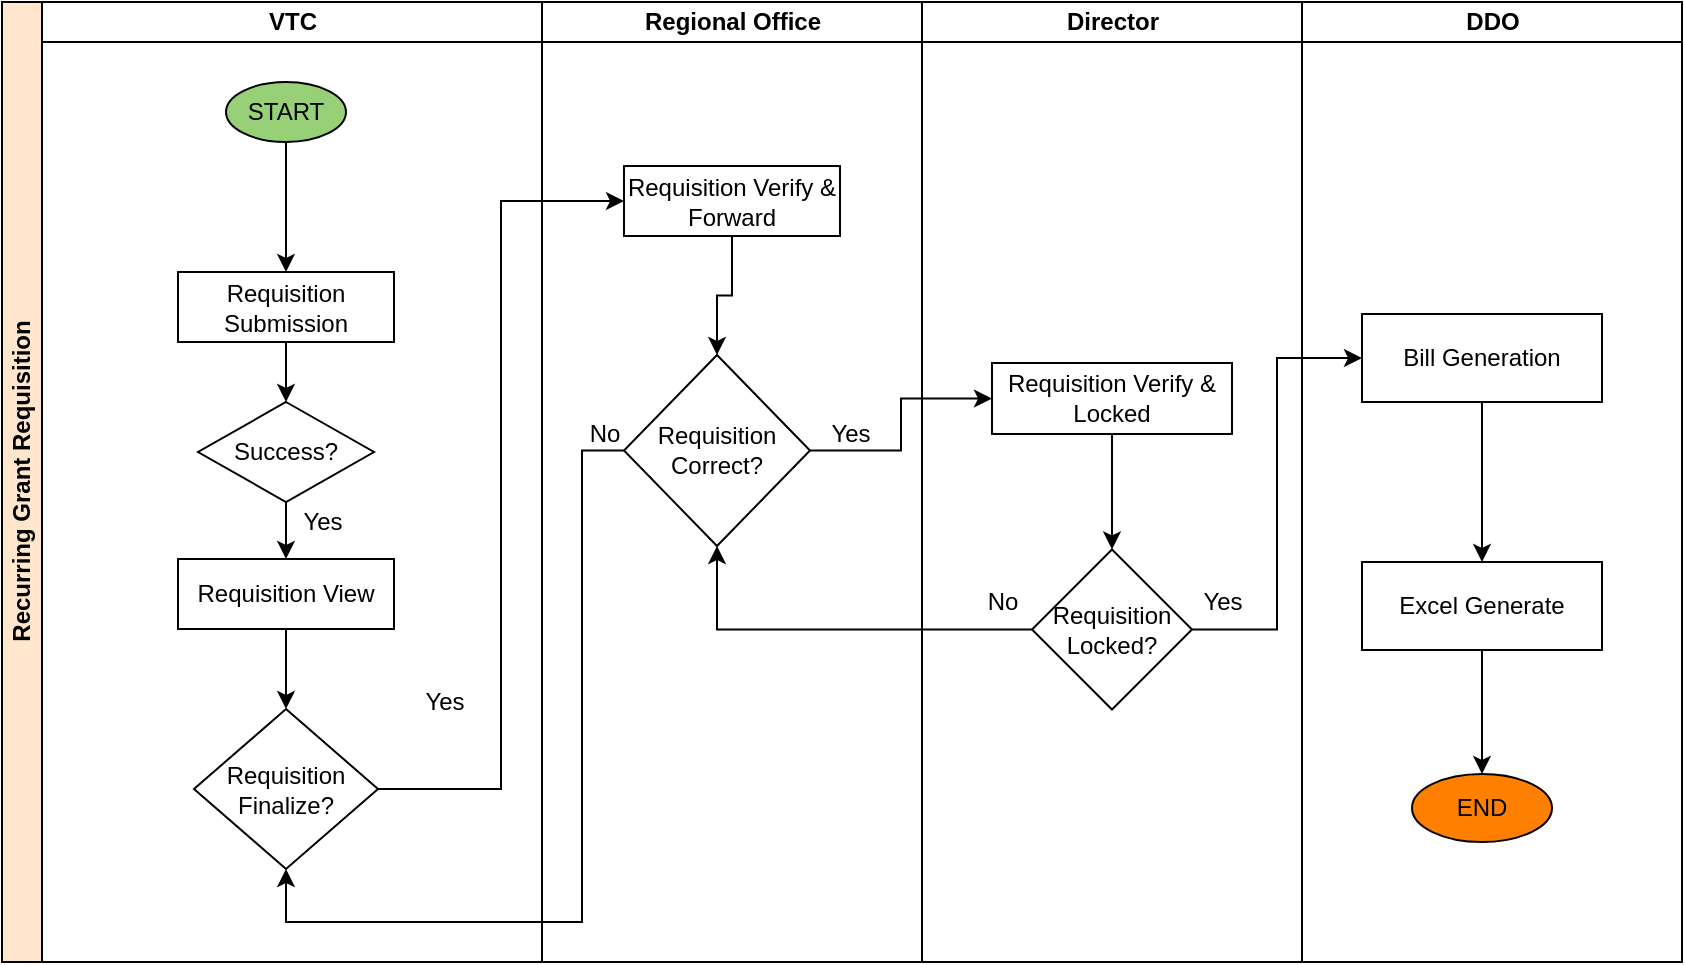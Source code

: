 <mxfile version="13.7.3" type="github" pages="2">
  <diagram id="js6bx69Id_uk5VicvaPF" name="Requisition">
    <mxGraphModel dx="1342" dy="592" grid="1" gridSize="10" guides="1" tooltips="1" connect="1" arrows="1" fold="1" page="1" pageScale="1" pageWidth="850" pageHeight="1100" math="0" shadow="0">
      <root>
        <mxCell id="IjH98B7aB0bxbj7dPqKe-0" />
        <mxCell id="IjH98B7aB0bxbj7dPqKe-1" parent="IjH98B7aB0bxbj7dPqKe-0" />
        <mxCell id="zMXuG1GOMMvXTt2UXROb-0" value="Recurring Grant Requisition " style="swimlane;html=1;childLayout=stackLayout;resizeParent=1;resizeParentMax=0;startSize=20;horizontal=0;horizontalStack=1;fillColor=#FFE6CC;" vertex="1" parent="IjH98B7aB0bxbj7dPqKe-1">
          <mxGeometry y="120" width="840" height="480" as="geometry" />
        </mxCell>
        <mxCell id="zMXuG1GOMMvXTt2UXROb-4" value="VTC" style="swimlane;html=1;startSize=20;" vertex="1" parent="zMXuG1GOMMvXTt2UXROb-0">
          <mxGeometry x="20" width="250" height="480" as="geometry" />
        </mxCell>
        <mxCell id="Uh0ZajK4Q4_LTKKe5ZsI-8" value="START" style="ellipse;whiteSpace=wrap;html=1;fillColor=#97D077;" vertex="1" parent="zMXuG1GOMMvXTt2UXROb-4">
          <mxGeometry x="92" y="40" width="60" height="30" as="geometry" />
        </mxCell>
        <mxCell id="Uh0ZajK4Q4_LTKKe5ZsI-11" value="Requisition View" style="whiteSpace=wrap;html=1;fillColor=none;" vertex="1" parent="zMXuG1GOMMvXTt2UXROb-4">
          <mxGeometry x="68" y="278.5" width="108" height="35" as="geometry" />
        </mxCell>
        <mxCell id="JYvUM7f7qG_lhj7fiVy0-2" style="edgeStyle=orthogonalEdgeStyle;rounded=0;orthogonalLoop=1;jettySize=auto;html=1;entryX=0.5;entryY=0;entryDx=0;entryDy=0;" edge="1" parent="zMXuG1GOMMvXTt2UXROb-4" source="JYvUM7f7qG_lhj7fiVy0-0" target="Uh0ZajK4Q4_LTKKe5ZsI-11">
          <mxGeometry relative="1" as="geometry" />
        </mxCell>
        <mxCell id="JYvUM7f7qG_lhj7fiVy0-0" value="Success?" style="rhombus;whiteSpace=wrap;html=1;fillColor=none;" vertex="1" parent="zMXuG1GOMMvXTt2UXROb-4">
          <mxGeometry x="78" y="200" width="88" height="50" as="geometry" />
        </mxCell>
        <mxCell id="JYvUM7f7qG_lhj7fiVy0-3" value="Yes" style="text;html=1;align=center;verticalAlign=middle;resizable=0;points=[];autosize=1;" vertex="1" parent="zMXuG1GOMMvXTt2UXROb-4">
          <mxGeometry x="120" y="250" width="40" height="20" as="geometry" />
        </mxCell>
        <mxCell id="zMXuG1GOMMvXTt2UXROb-1" value="Regional Office" style="swimlane;html=1;startSize=20;" vertex="1" parent="zMXuG1GOMMvXTt2UXROb-0">
          <mxGeometry x="270" width="190" height="480" as="geometry" />
        </mxCell>
        <mxCell id="Uh0ZajK4Q4_LTKKe5ZsI-19" value="&lt;div&gt;Requisition Verify &amp;amp; Forward&lt;/div&gt;" style="whiteSpace=wrap;html=1;fillColor=none;" vertex="1" parent="zMXuG1GOMMvXTt2UXROb-1">
          <mxGeometry x="41" y="82" width="108" height="35" as="geometry" />
        </mxCell>
        <mxCell id="Uh0ZajK4Q4_LTKKe5ZsI-30" value="Yes" style="text;html=1;align=center;verticalAlign=middle;resizable=0;points=[];autosize=1;" vertex="1" parent="zMXuG1GOMMvXTt2UXROb-1">
          <mxGeometry x="134" y="206" width="40" height="20" as="geometry" />
        </mxCell>
        <mxCell id="zMXuG1GOMMvXTt2UXROb-2" value="Director" style="swimlane;html=1;startSize=20;" vertex="1" parent="zMXuG1GOMMvXTt2UXROb-0">
          <mxGeometry x="460" width="190" height="480" as="geometry" />
        </mxCell>
        <mxCell id="Uh0ZajK4Q4_LTKKe5ZsI-24" value="Requisition Verify &amp;amp; Locked" style="whiteSpace=wrap;html=1;fillColor=none;" vertex="1" parent="zMXuG1GOMMvXTt2UXROb-2">
          <mxGeometry x="35" y="180.5" width="120" height="35.5" as="geometry" />
        </mxCell>
        <mxCell id="zMXuG1GOMMvXTt2UXROb-3" value="DDO" style="swimlane;html=1;startSize=20;" vertex="1" parent="zMXuG1GOMMvXTt2UXROb-0">
          <mxGeometry x="650" width="190" height="480" as="geometry" />
        </mxCell>
        <mxCell id="Uh0ZajK4Q4_LTKKe5ZsI-31" value="Bill Generation" style="whiteSpace=wrap;html=1;fillColor=none;" vertex="1" parent="zMXuG1GOMMvXTt2UXROb-3">
          <mxGeometry x="30" y="156" width="120" height="44" as="geometry" />
        </mxCell>
        <mxCell id="JYvUM7f7qG_lhj7fiVy0-1" style="edgeStyle=orthogonalEdgeStyle;rounded=0;orthogonalLoop=1;jettySize=auto;html=1;entryX=0.5;entryY=0;entryDx=0;entryDy=0;" edge="1" parent="IjH98B7aB0bxbj7dPqKe-1" source="Uh0ZajK4Q4_LTKKe5ZsI-9" target="JYvUM7f7qG_lhj7fiVy0-0">
          <mxGeometry relative="1" as="geometry" />
        </mxCell>
        <mxCell id="Uh0ZajK4Q4_LTKKe5ZsI-9" value="Requisition Submission" style="whiteSpace=wrap;html=1;fillColor=none;" vertex="1" parent="IjH98B7aB0bxbj7dPqKe-1">
          <mxGeometry x="88" y="255" width="108" height="35" as="geometry" />
        </mxCell>
        <mxCell id="Uh0ZajK4Q4_LTKKe5ZsI-10" value="" style="edgeStyle=orthogonalEdgeStyle;rounded=0;orthogonalLoop=1;jettySize=auto;html=1;" edge="1" parent="IjH98B7aB0bxbj7dPqKe-1" source="Uh0ZajK4Q4_LTKKe5ZsI-8" target="Uh0ZajK4Q4_LTKKe5ZsI-9">
          <mxGeometry relative="1" as="geometry" />
        </mxCell>
        <mxCell id="Uh0ZajK4Q4_LTKKe5ZsI-16" value="" style="edgeStyle=orthogonalEdgeStyle;rounded=0;orthogonalLoop=1;jettySize=auto;html=1;" edge="1" parent="IjH98B7aB0bxbj7dPqKe-1" source="Uh0ZajK4Q4_LTKKe5ZsI-11" target="Uh0ZajK4Q4_LTKKe5ZsI-15">
          <mxGeometry relative="1" as="geometry" />
        </mxCell>
        <mxCell id="Uh0ZajK4Q4_LTKKe5ZsI-20" style="edgeStyle=orthogonalEdgeStyle;rounded=0;orthogonalLoop=1;jettySize=auto;html=1;entryX=0;entryY=0.5;entryDx=0;entryDy=0;" edge="1" parent="IjH98B7aB0bxbj7dPqKe-1" source="Uh0ZajK4Q4_LTKKe5ZsI-15" target="Uh0ZajK4Q4_LTKKe5ZsI-19">
          <mxGeometry relative="1" as="geometry" />
        </mxCell>
        <mxCell id="Uh0ZajK4Q4_LTKKe5ZsI-15" value="Requisition Finalize?" style="rhombus;whiteSpace=wrap;html=1;fillColor=none;" vertex="1" parent="IjH98B7aB0bxbj7dPqKe-1">
          <mxGeometry x="96" y="473.5" width="92" height="80" as="geometry" />
        </mxCell>
        <mxCell id="Uh0ZajK4Q4_LTKKe5ZsI-21" value="Yes" style="text;html=1;align=center;verticalAlign=middle;resizable=0;points=[];autosize=1;" vertex="1" parent="IjH98B7aB0bxbj7dPqKe-1">
          <mxGeometry x="201" y="460" width="40" height="20" as="geometry" />
        </mxCell>
        <mxCell id="Uh0ZajK4Q4_LTKKe5ZsI-25" value="" style="edgeStyle=orthogonalEdgeStyle;rounded=0;orthogonalLoop=1;jettySize=auto;html=1;" edge="1" parent="IjH98B7aB0bxbj7dPqKe-1" source="Uh0ZajK4Q4_LTKKe5ZsI-22" target="Uh0ZajK4Q4_LTKKe5ZsI-24">
          <mxGeometry relative="1" as="geometry" />
        </mxCell>
        <mxCell id="Uh0ZajK4Q4_LTKKe5ZsI-28" style="edgeStyle=orthogonalEdgeStyle;rounded=0;orthogonalLoop=1;jettySize=auto;html=1;entryX=0.5;entryY=1;entryDx=0;entryDy=0;" edge="1" parent="IjH98B7aB0bxbj7dPqKe-1" source="Uh0ZajK4Q4_LTKKe5ZsI-22" target="Uh0ZajK4Q4_LTKKe5ZsI-15">
          <mxGeometry relative="1" as="geometry">
            <Array as="points">
              <mxPoint x="290" y="344" />
              <mxPoint x="290" y="580" />
              <mxPoint x="142" y="580" />
            </Array>
          </mxGeometry>
        </mxCell>
        <mxCell id="Uh0ZajK4Q4_LTKKe5ZsI-22" value="Requisition Correct?" style="rhombus;whiteSpace=wrap;html=1;fillColor=none;" vertex="1" parent="IjH98B7aB0bxbj7dPqKe-1">
          <mxGeometry x="311" y="296.5" width="93" height="95.5" as="geometry" />
        </mxCell>
        <mxCell id="Uh0ZajK4Q4_LTKKe5ZsI-23" value="" style="edgeStyle=orthogonalEdgeStyle;rounded=0;orthogonalLoop=1;jettySize=auto;html=1;" edge="1" parent="IjH98B7aB0bxbj7dPqKe-1" source="Uh0ZajK4Q4_LTKKe5ZsI-19" target="Uh0ZajK4Q4_LTKKe5ZsI-22">
          <mxGeometry relative="1" as="geometry" />
        </mxCell>
        <mxCell id="Uh0ZajK4Q4_LTKKe5ZsI-32" value="" style="edgeStyle=orthogonalEdgeStyle;rounded=0;orthogonalLoop=1;jettySize=auto;html=1;entryX=0;entryY=0.5;entryDx=0;entryDy=0;" edge="1" parent="IjH98B7aB0bxbj7dPqKe-1" source="Uh0ZajK4Q4_LTKKe5ZsI-26" target="Uh0ZajK4Q4_LTKKe5ZsI-31">
          <mxGeometry relative="1" as="geometry" />
        </mxCell>
        <mxCell id="Uh0ZajK4Q4_LTKKe5ZsI-35" style="edgeStyle=orthogonalEdgeStyle;rounded=0;orthogonalLoop=1;jettySize=auto;html=1;entryX=0.5;entryY=1;entryDx=0;entryDy=0;" edge="1" parent="IjH98B7aB0bxbj7dPqKe-1" source="Uh0ZajK4Q4_LTKKe5ZsI-26" target="Uh0ZajK4Q4_LTKKe5ZsI-22">
          <mxGeometry relative="1" as="geometry" />
        </mxCell>
        <mxCell id="Uh0ZajK4Q4_LTKKe5ZsI-26" value="Requisition Locked?" style="rhombus;whiteSpace=wrap;html=1;fillColor=none;" vertex="1" parent="IjH98B7aB0bxbj7dPqKe-1">
          <mxGeometry x="515" y="393.75" width="80" height="80" as="geometry" />
        </mxCell>
        <mxCell id="Uh0ZajK4Q4_LTKKe5ZsI-27" value="" style="edgeStyle=orthogonalEdgeStyle;rounded=0;orthogonalLoop=1;jettySize=auto;html=1;" edge="1" parent="IjH98B7aB0bxbj7dPqKe-1" source="Uh0ZajK4Q4_LTKKe5ZsI-24" target="Uh0ZajK4Q4_LTKKe5ZsI-26">
          <mxGeometry relative="1" as="geometry" />
        </mxCell>
        <mxCell id="Uh0ZajK4Q4_LTKKe5ZsI-29" value="No" style="text;html=1;align=center;verticalAlign=middle;resizable=0;points=[];autosize=1;" vertex="1" parent="IjH98B7aB0bxbj7dPqKe-1">
          <mxGeometry x="286" y="326" width="30" height="20" as="geometry" />
        </mxCell>
        <mxCell id="Uh0ZajK4Q4_LTKKe5ZsI-39" value="" style="edgeStyle=orthogonalEdgeStyle;rounded=0;orthogonalLoop=1;jettySize=auto;html=1;" edge="1" parent="IjH98B7aB0bxbj7dPqKe-1" source="Uh0ZajK4Q4_LTKKe5ZsI-33" target="Uh0ZajK4Q4_LTKKe5ZsI-38">
          <mxGeometry relative="1" as="geometry" />
        </mxCell>
        <mxCell id="Uh0ZajK4Q4_LTKKe5ZsI-33" value="Excel Generate" style="whiteSpace=wrap;html=1;fillColor=none;" vertex="1" parent="IjH98B7aB0bxbj7dPqKe-1">
          <mxGeometry x="680" y="400" width="120" height="44" as="geometry" />
        </mxCell>
        <mxCell id="Uh0ZajK4Q4_LTKKe5ZsI-34" value="" style="edgeStyle=orthogonalEdgeStyle;rounded=0;orthogonalLoop=1;jettySize=auto;html=1;" edge="1" parent="IjH98B7aB0bxbj7dPqKe-1" source="Uh0ZajK4Q4_LTKKe5ZsI-31" target="Uh0ZajK4Q4_LTKKe5ZsI-33">
          <mxGeometry relative="1" as="geometry" />
        </mxCell>
        <mxCell id="Uh0ZajK4Q4_LTKKe5ZsI-36" value="Yes" style="text;html=1;align=center;verticalAlign=middle;resizable=0;points=[];autosize=1;" vertex="1" parent="IjH98B7aB0bxbj7dPqKe-1">
          <mxGeometry x="590" y="410" width="40" height="20" as="geometry" />
        </mxCell>
        <mxCell id="Uh0ZajK4Q4_LTKKe5ZsI-37" value="No" style="text;html=1;align=center;verticalAlign=middle;resizable=0;points=[];autosize=1;" vertex="1" parent="IjH98B7aB0bxbj7dPqKe-1">
          <mxGeometry x="485" y="410" width="30" height="20" as="geometry" />
        </mxCell>
        <mxCell id="Uh0ZajK4Q4_LTKKe5ZsI-38" value="END" style="ellipse;whiteSpace=wrap;html=1;fillColor=#FF8000;" vertex="1" parent="IjH98B7aB0bxbj7dPqKe-1">
          <mxGeometry x="705" y="506" width="70" height="34" as="geometry" />
        </mxCell>
      </root>
    </mxGraphModel>
  </diagram>
  <diagram id="wvkZ9uLPJzTfIHENbGLk" name="UC">
    <mxGraphModel dx="1342" dy="592" grid="1" gridSize="10" guides="1" tooltips="1" connect="1" arrows="1" fold="1" page="1" pageScale="1" pageWidth="850" pageHeight="1100" math="0" shadow="0">
      <root>
        <mxCell id="OVT3f2J0J-6qPTqmaanq-0" />
        <mxCell id="OVT3f2J0J-6qPTqmaanq-1" parent="OVT3f2J0J-6qPTqmaanq-0" />
        <mxCell id="L31Bx6aMufGEzt5D3clF-0" value="&lt;div&gt;Utilization Certificate Generate&lt;/div&gt;" style="swimlane;html=1;childLayout=stackLayout;resizeParent=1;resizeParentMax=0;startSize=20;horizontal=0;horizontalStack=1;fillColor=#FFE6CC;" vertex="1" parent="OVT3f2J0J-6qPTqmaanq-1">
          <mxGeometry x="5" y="43" width="830" height="480" as="geometry" />
        </mxCell>
        <mxCell id="L31Bx6aMufGEzt5D3clF-1" value="VTC" style="swimlane;html=1;startSize=20;" vertex="1" parent="L31Bx6aMufGEzt5D3clF-0">
          <mxGeometry x="20" width="280" height="480" as="geometry" />
        </mxCell>
        <mxCell id="HQ-0cMt8pXaIg0p2FoGJ-38" value="UC Submission" style="whiteSpace=wrap;html=1;" vertex="1" parent="L31Bx6aMufGEzt5D3clF-1">
          <mxGeometry x="19" y="192" width="110" height="35" as="geometry" />
        </mxCell>
        <mxCell id="HQ-0cMt8pXaIg0p2FoGJ-10" value="Sanction Details View " style="whiteSpace=wrap;html=1;" vertex="1" parent="L31Bx6aMufGEzt5D3clF-1">
          <mxGeometry x="155" y="106" width="110" height="34" as="geometry" />
        </mxCell>
        <mxCell id="HQ-0cMt8pXaIg0p2FoGJ-42" style="edgeStyle=orthogonalEdgeStyle;rounded=0;orthogonalLoop=1;jettySize=auto;html=1;exitX=0.5;exitY=1;exitDx=0;exitDy=0;" edge="1" parent="L31Bx6aMufGEzt5D3clF-1" source="HQ-0cMt8pXaIg0p2FoGJ-10" target="HQ-0cMt8pXaIg0p2FoGJ-38">
          <mxGeometry relative="1" as="geometry">
            <mxPoint x="205" y="147" as="sourcePoint" />
            <Array as="points">
              <mxPoint x="210" y="157" />
              <mxPoint x="74" y="157" />
            </Array>
          </mxGeometry>
        </mxCell>
        <mxCell id="HQ-0cMt8pXaIg0p2FoGJ-44" value="Yes" style="text;html=1;align=center;verticalAlign=middle;resizable=0;points=[];autosize=1;" vertex="1" parent="L31Bx6aMufGEzt5D3clF-1">
          <mxGeometry x="225" y="217" width="40" height="20" as="geometry" />
        </mxCell>
        <mxCell id="HQ-0cMt8pXaIg0p2FoGJ-17" value="Yes" style="text;html=1;align=center;verticalAlign=middle;resizable=0;points=[];autosize=1;" vertex="1" parent="L31Bx6aMufGEzt5D3clF-1">
          <mxGeometry x="240" y="337" width="40" height="20" as="geometry" />
        </mxCell>
        <mxCell id="L31Bx6aMufGEzt5D3clF-2" value="REGIONAL OFFICE" style="swimlane;html=1;startSize=20;" vertex="1" parent="L31Bx6aMufGEzt5D3clF-0">
          <mxGeometry x="300" width="240" height="480" as="geometry" />
        </mxCell>
        <mxCell id="HQ-0cMt8pXaIg0p2FoGJ-24" value="No" style="text;html=1;align=center;verticalAlign=middle;resizable=0;points=[];autosize=1;" vertex="1" parent="L31Bx6aMufGEzt5D3clF-2">
          <mxGeometry x="45" y="307" width="30" height="20" as="geometry" />
        </mxCell>
        <mxCell id="HQ-0cMt8pXaIg0p2FoGJ-23" value="Yes" style="text;html=1;align=center;verticalAlign=middle;resizable=0;points=[];autosize=1;" vertex="1" parent="L31Bx6aMufGEzt5D3clF-2">
          <mxGeometry x="145" y="277" width="40" height="20" as="geometry" />
        </mxCell>
        <mxCell id="L31Bx6aMufGEzt5D3clF-3" value="DIRECTOR" style="swimlane;html=1;startSize=20;" vertex="1" parent="L31Bx6aMufGEzt5D3clF-0">
          <mxGeometry x="540" width="290" height="480" as="geometry" />
        </mxCell>
        <mxCell id="HQ-0cMt8pXaIg0p2FoGJ-34" value="No" style="text;html=1;align=center;verticalAlign=middle;resizable=0;points=[];autosize=1;" vertex="1" parent="L31Bx6aMufGEzt5D3clF-3">
          <mxGeometry x="52" y="177" width="30" height="20" as="geometry" />
        </mxCell>
        <mxCell id="HQ-0cMt8pXaIg0p2FoGJ-35" value="Yes" style="text;html=1;align=center;verticalAlign=middle;resizable=0;points=[];autosize=1;" vertex="1" parent="L31Bx6aMufGEzt5D3clF-3">
          <mxGeometry x="95" y="227" width="40" height="20" as="geometry" />
        </mxCell>
        <mxCell id="HQ-0cMt8pXaIg0p2FoGJ-7" style="edgeStyle=orthogonalEdgeStyle;rounded=0;orthogonalLoop=1;jettySize=auto;html=1;entryX=0.5;entryY=0;entryDx=0;entryDy=0;" edge="1" parent="OVT3f2J0J-6qPTqmaanq-1" source="HQ-0cMt8pXaIg0p2FoGJ-8" target="HQ-0cMt8pXaIg0p2FoGJ-30">
          <mxGeometry relative="1" as="geometry" />
        </mxCell>
        <mxCell id="HQ-0cMt8pXaIg0p2FoGJ-8" value="Start" style="ellipse;whiteSpace=wrap;html=1;fillColor=#00994D;" vertex="1" parent="OVT3f2J0J-6qPTqmaanq-1">
          <mxGeometry x="69" y="80" width="60" height="29" as="geometry" />
        </mxCell>
        <mxCell id="HQ-0cMt8pXaIg0p2FoGJ-11" value="" style="edgeStyle=orthogonalEdgeStyle;rounded=0;orthogonalLoop=1;jettySize=auto;html=1;" edge="1" parent="OVT3f2J0J-6qPTqmaanq-1" source="HQ-0cMt8pXaIg0p2FoGJ-12" target="HQ-0cMt8pXaIg0p2FoGJ-14">
          <mxGeometry relative="1" as="geometry" />
        </mxCell>
        <mxCell id="HQ-0cMt8pXaIg0p2FoGJ-12" value="View UC Details" style="whiteSpace=wrap;html=1;" vertex="1" parent="OVT3f2J0J-6qPTqmaanq-1">
          <mxGeometry x="44" y="386" width="110" height="35" as="geometry" />
        </mxCell>
        <mxCell id="HQ-0cMt8pXaIg0p2FoGJ-13" value="" style="edgeStyle=orthogonalEdgeStyle;rounded=0;orthogonalLoop=1;jettySize=auto;html=1;entryX=0;entryY=0.5;entryDx=0;entryDy=0;exitX=1;exitY=0.5;exitDx=0;exitDy=0;" edge="1" parent="OVT3f2J0J-6qPTqmaanq-1" source="HQ-0cMt8pXaIg0p2FoGJ-14" target="HQ-0cMt8pXaIg0p2FoGJ-16">
          <mxGeometry relative="1" as="geometry">
            <Array as="points">
              <mxPoint x="320" y="404" />
              <mxPoint x="320" y="179" />
            </Array>
          </mxGeometry>
        </mxCell>
        <mxCell id="HQ-0cMt8pXaIg0p2FoGJ-14" value="UC Send?" style="rhombus;whiteSpace=wrap;html=1;" vertex="1" parent="OVT3f2J0J-6qPTqmaanq-1">
          <mxGeometry x="195" y="363.5" width="80" height="80" as="geometry" />
        </mxCell>
        <mxCell id="HQ-0cMt8pXaIg0p2FoGJ-15" value="" style="edgeStyle=orthogonalEdgeStyle;rounded=0;orthogonalLoop=1;jettySize=auto;html=1;" edge="1" parent="OVT3f2J0J-6qPTqmaanq-1" source="HQ-0cMt8pXaIg0p2FoGJ-16" target="HQ-0cMt8pXaIg0p2FoGJ-20">
          <mxGeometry relative="1" as="geometry" />
        </mxCell>
        <mxCell id="HQ-0cMt8pXaIg0p2FoGJ-16" value="Individual UC Verify &amp;amp; Forward" style="whiteSpace=wrap;html=1;" vertex="1" parent="OVT3f2J0J-6qPTqmaanq-1">
          <mxGeometry x="365" y="160" width="120" height="38" as="geometry" />
        </mxCell>
        <mxCell id="HQ-0cMt8pXaIg0p2FoGJ-18" value="" style="edgeStyle=orthogonalEdgeStyle;rounded=0;orthogonalLoop=1;jettySize=auto;html=1;entryX=0;entryY=0.5;entryDx=0;entryDy=0;" edge="1" parent="OVT3f2J0J-6qPTqmaanq-1" source="HQ-0cMt8pXaIg0p2FoGJ-20" target="HQ-0cMt8pXaIg0p2FoGJ-22">
          <mxGeometry relative="1" as="geometry">
            <Array as="points">
              <mxPoint x="520" y="345" />
              <mxPoint x="520" y="129" />
            </Array>
          </mxGeometry>
        </mxCell>
        <mxCell id="HQ-0cMt8pXaIg0p2FoGJ-46" style="edgeStyle=orthogonalEdgeStyle;rounded=0;orthogonalLoop=1;jettySize=auto;html=1;entryX=0.5;entryY=1;entryDx=0;entryDy=0;" edge="1" parent="OVT3f2J0J-6qPTqmaanq-1" source="HQ-0cMt8pXaIg0p2FoGJ-20" target="HQ-0cMt8pXaIg0p2FoGJ-14">
          <mxGeometry relative="1" as="geometry">
            <Array as="points">
              <mxPoint x="350" y="345" />
              <mxPoint x="350" y="470" />
              <mxPoint x="235" y="470" />
            </Array>
          </mxGeometry>
        </mxCell>
        <mxCell id="HQ-0cMt8pXaIg0p2FoGJ-20" value="UC correct?" style="rhombus;whiteSpace=wrap;html=1;" vertex="1" parent="OVT3f2J0J-6qPTqmaanq-1">
          <mxGeometry x="385" y="308.5" width="80" height="73.5" as="geometry" />
        </mxCell>
        <mxCell id="HQ-0cMt8pXaIg0p2FoGJ-21" value="" style="edgeStyle=orthogonalEdgeStyle;rounded=0;orthogonalLoop=1;jettySize=auto;html=1;" edge="1" parent="OVT3f2J0J-6qPTqmaanq-1" source="HQ-0cMt8pXaIg0p2FoGJ-22" target="HQ-0cMt8pXaIg0p2FoGJ-33">
          <mxGeometry relative="1" as="geometry" />
        </mxCell>
        <mxCell id="HQ-0cMt8pXaIg0p2FoGJ-22" value="Individual UC Verify &amp;amp; Accepetance" style="whiteSpace=wrap;html=1;" vertex="1" parent="OVT3f2J0J-6qPTqmaanq-1">
          <mxGeometry x="627" y="109.25" width="120" height="39.75" as="geometry" />
        </mxCell>
        <mxCell id="HQ-0cMt8pXaIg0p2FoGJ-25" value="" style="edgeStyle=orthogonalEdgeStyle;rounded=0;orthogonalLoop=1;jettySize=auto;html=1;" edge="1" parent="OVT3f2J0J-6qPTqmaanq-1" source="HQ-0cMt8pXaIg0p2FoGJ-26" target="HQ-0cMt8pXaIg0p2FoGJ-27">
          <mxGeometry relative="1" as="geometry" />
        </mxCell>
        <mxCell id="HQ-0cMt8pXaIg0p2FoGJ-26" value="All UC Approved" style="whiteSpace=wrap;html=1;" vertex="1" parent="OVT3f2J0J-6qPTqmaanq-1">
          <mxGeometry x="627" y="304" width="120" height="39.75" as="geometry" />
        </mxCell>
        <mxCell id="HQ-0cMt8pXaIg0p2FoGJ-37" value="" style="edgeStyle=orthogonalEdgeStyle;rounded=0;orthogonalLoop=1;jettySize=auto;html=1;" edge="1" parent="OVT3f2J0J-6qPTqmaanq-1" source="HQ-0cMt8pXaIg0p2FoGJ-27" target="HQ-0cMt8pXaIg0p2FoGJ-36">
          <mxGeometry relative="1" as="geometry" />
        </mxCell>
        <mxCell id="HQ-0cMt8pXaIg0p2FoGJ-27" value="UC Approved?" style="rhombus;whiteSpace=wrap;html=1;" vertex="1" parent="OVT3f2J0J-6qPTqmaanq-1">
          <mxGeometry x="647" y="383.625" width="80" height="80" as="geometry" />
        </mxCell>
        <mxCell id="HQ-0cMt8pXaIg0p2FoGJ-29" style="edgeStyle=orthogonalEdgeStyle;rounded=0;orthogonalLoop=1;jettySize=auto;html=1;entryX=0;entryY=0.5;entryDx=0;entryDy=0;" edge="1" parent="OVT3f2J0J-6qPTqmaanq-1" source="HQ-0cMt8pXaIg0p2FoGJ-30" target="HQ-0cMt8pXaIg0p2FoGJ-10">
          <mxGeometry relative="1" as="geometry" />
        </mxCell>
        <mxCell id="HQ-0cMt8pXaIg0p2FoGJ-30" value="Login into iOSMS Portal" style="whiteSpace=wrap;html=1;" vertex="1" parent="OVT3f2J0J-6qPTqmaanq-1">
          <mxGeometry x="44" y="149" width="110" height="35" as="geometry" />
        </mxCell>
        <mxCell id="HQ-0cMt8pXaIg0p2FoGJ-31" style="edgeStyle=orthogonalEdgeStyle;rounded=0;orthogonalLoop=1;jettySize=auto;html=1;" edge="1" parent="OVT3f2J0J-6qPTqmaanq-1" source="HQ-0cMt8pXaIg0p2FoGJ-33" target="HQ-0cMt8pXaIg0p2FoGJ-26">
          <mxGeometry relative="1" as="geometry" />
        </mxCell>
        <mxCell id="HQ-0cMt8pXaIg0p2FoGJ-32" style="edgeStyle=orthogonalEdgeStyle;rounded=0;orthogonalLoop=1;jettySize=auto;html=1;entryX=0.5;entryY=1;entryDx=0;entryDy=0;exitX=0;exitY=0.5;exitDx=0;exitDy=0;" edge="1" parent="OVT3f2J0J-6qPTqmaanq-1" source="HQ-0cMt8pXaIg0p2FoGJ-33" target="HQ-0cMt8pXaIg0p2FoGJ-20">
          <mxGeometry relative="1" as="geometry">
            <Array as="points">
              <mxPoint x="580" y="218" />
              <mxPoint x="580" y="402" />
              <mxPoint x="425" y="402" />
            </Array>
          </mxGeometry>
        </mxCell>
        <mxCell id="HQ-0cMt8pXaIg0p2FoGJ-33" value="UC Accept?" style="rhombus;whiteSpace=wrap;html=1;" vertex="1" parent="OVT3f2J0J-6qPTqmaanq-1">
          <mxGeometry x="647" y="178.005" width="80" height="80" as="geometry" />
        </mxCell>
        <mxCell id="HQ-0cMt8pXaIg0p2FoGJ-36" value="End" style="ellipse;whiteSpace=wrap;html=1;fillColor=#CC6600;" vertex="1" parent="OVT3f2J0J-6qPTqmaanq-1">
          <mxGeometry x="647" y="480.63" width="80" height="36.37" as="geometry" />
        </mxCell>
        <mxCell id="HQ-0cMt8pXaIg0p2FoGJ-43" style="edgeStyle=orthogonalEdgeStyle;rounded=0;orthogonalLoop=1;jettySize=auto;html=1;entryX=0.5;entryY=0;entryDx=0;entryDy=0;exitX=1;exitY=0.5;exitDx=0;exitDy=0;" edge="1" parent="OVT3f2J0J-6qPTqmaanq-1" source="HQ-0cMt8pXaIg0p2FoGJ-40" target="HQ-0cMt8pXaIg0p2FoGJ-12">
          <mxGeometry relative="1" as="geometry">
            <Array as="points">
              <mxPoint x="290" y="253" />
              <mxPoint x="290" y="310" />
              <mxPoint x="99" y="310" />
            </Array>
          </mxGeometry>
        </mxCell>
        <mxCell id="HQ-0cMt8pXaIg0p2FoGJ-40" value="Success?" style="rhombus;whiteSpace=wrap;html=1;" vertex="1" parent="OVT3f2J0J-6qPTqmaanq-1">
          <mxGeometry x="189" y="212.5" width="80" height="80" as="geometry" />
        </mxCell>
        <mxCell id="HQ-0cMt8pXaIg0p2FoGJ-41" value="" style="edgeStyle=orthogonalEdgeStyle;rounded=0;orthogonalLoop=1;jettySize=auto;html=1;" edge="1" parent="OVT3f2J0J-6qPTqmaanq-1" source="HQ-0cMt8pXaIg0p2FoGJ-38" target="HQ-0cMt8pXaIg0p2FoGJ-40">
          <mxGeometry relative="1" as="geometry" />
        </mxCell>
      </root>
    </mxGraphModel>
  </diagram>
</mxfile>
